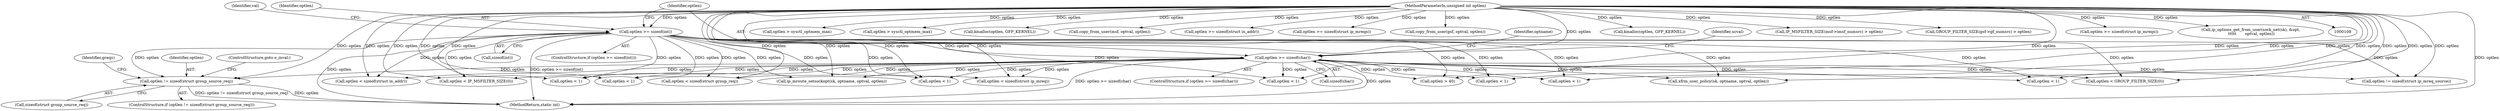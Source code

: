 digraph "0_linux_f6d8bd051c391c1c0458a30b2a7abcd939329259_26@API" {
"1001202" [label="(Call,optlen != sizeof(struct group_source_req))"];
"1000227" [label="(Call,optlen >= sizeof(char))"];
"1000211" [label="(Call,optlen >= sizeof(int))"];
"1000113" [label="(MethodParameterIn,unsigned int optlen)"];
"1001402" [label="(Call,optlen < GROUP_FILTER_SIZE(0))"];
"1000849" [label="(Call,optlen < sizeof(struct ip_mreq))"];
"1001202" [label="(Call,optlen != sizeof(struct group_source_req))"];
"1001206" [label="(ControlStructure,goto e_inval;)"];
"1000517" [label="(Call,optlen < 1)"];
"1001608" [label="(Call,optlen < 1)"];
"1000213" [label="(Call,sizeof(int))"];
"1000227" [label="(Call,optlen >= sizeof(char))"];
"1000228" [label="(Identifier,optlen)"];
"1000226" [label="(ControlStructure,if (optlen >= sizeof(char)))"];
"1000113" [label="(MethodParameterIn,unsigned int optlen)"];
"1001005" [label="(Call,optlen != sizeof(struct ip_mreq_source))"];
"1000229" [label="(Call,sizeof(char))"];
"1001640" [label="(Call,optlen < 1)"];
"1001683" [label="(Call,optlen < 1)"];
"1000272" [label="(Call,optlen > 40)"];
"1000683" [label="(Call,optlen < sizeof(struct in_addr))"];
"1001408" [label="(Call,optlen > sysctl_optmem_max)"];
"1000916" [label="(Call,optlen > sysctl_optmem_max)"];
"1000927" [label="(Call,kmalloc(optlen, GFP_KERNEL))"];
"1000944" [label="(Call,copy_from_user(msf, optval, optlen))"];
"1000212" [label="(Identifier,optlen)"];
"1000910" [label="(Call,optlen < IP_MSFILTER_SIZE(0))"];
"1000235" [label="(Identifier,ucval)"];
"1001697" [label="(Call,optlen < 1)"];
"1001203" [label="(Identifier,optlen)"];
"1000716" [label="(Call,optlen >= sizeof(struct in_addr))"];
"1000693" [label="(Call,optlen >= sizeof(struct ip_mreqn))"];
"1001121" [label="(Call,optlen < sizeof(struct group_req))"];
"1001436" [label="(Call,copy_from_user(gsf, optval, optlen))"];
"1001204" [label="(Call,sizeof(struct group_source_req))"];
"1000251" [label="(Call,ip_mroute_setsockopt(sk, optname, optval, optlen))"];
"1001419" [label="(Call,kmalloc(optlen, GFP_KERNEL))"];
"1000973" [label="(Call,IP_MSFILTER_SIZE(msf->imsf_numsrc) > optlen)"];
"1000627" [label="(Call,optlen < 1)"];
"1000656" [label="(Call,optlen < 1)"];
"1001460" [label="(Call,GROUP_FILTER_SIZE(gsf->gf_numsrc) > optlen)"];
"1000218" [label="(Identifier,val)"];
"1000249" [label="(Identifier,optname)"];
"1000210" [label="(ControlStructure,if (optlen >= sizeof(int)))"];
"1001665" [label="(Call,xfrm_user_policy(sk, optname, optval, optlen))"];
"1001210" [label="(Identifier,greqs)"];
"1001201" [label="(ControlStructure,if (optlen != sizeof(struct group_source_req)))"];
"1000859" [label="(Call,optlen >= sizeof(struct ip_mreqn))"];
"1001732" [label="(MethodReturn,static int)"];
"1000211" [label="(Call,optlen >= sizeof(int))"];
"1000278" [label="(Call,ip_options_get_from_user(sock_net(sk), &opt,\n \t\t\t\t\t       optval, optlen))"];
"1001202" -> "1001201"  [label="AST: "];
"1001202" -> "1001204"  [label="CFG: "];
"1001203" -> "1001202"  [label="AST: "];
"1001204" -> "1001202"  [label="AST: "];
"1001206" -> "1001202"  [label="CFG: "];
"1001210" -> "1001202"  [label="CFG: "];
"1001202" -> "1001732"  [label="DDG: optlen != sizeof(struct group_source_req)"];
"1001202" -> "1001732"  [label="DDG: optlen"];
"1000227" -> "1001202"  [label="DDG: optlen"];
"1000211" -> "1001202"  [label="DDG: optlen"];
"1000113" -> "1001202"  [label="DDG: optlen"];
"1000227" -> "1000226"  [label="AST: "];
"1000227" -> "1000229"  [label="CFG: "];
"1000228" -> "1000227"  [label="AST: "];
"1000229" -> "1000227"  [label="AST: "];
"1000235" -> "1000227"  [label="CFG: "];
"1000249" -> "1000227"  [label="CFG: "];
"1000227" -> "1001732"  [label="DDG: optlen >= sizeof(char)"];
"1000227" -> "1001732"  [label="DDG: optlen"];
"1000211" -> "1000227"  [label="DDG: optlen"];
"1000113" -> "1000227"  [label="DDG: optlen"];
"1000227" -> "1000251"  [label="DDG: optlen"];
"1000227" -> "1000272"  [label="DDG: optlen"];
"1000227" -> "1000517"  [label="DDG: optlen"];
"1000227" -> "1000627"  [label="DDG: optlen"];
"1000227" -> "1000656"  [label="DDG: optlen"];
"1000227" -> "1000683"  [label="DDG: optlen"];
"1000227" -> "1000849"  [label="DDG: optlen"];
"1000227" -> "1000910"  [label="DDG: optlen"];
"1000227" -> "1001005"  [label="DDG: optlen"];
"1000227" -> "1001121"  [label="DDG: optlen"];
"1000227" -> "1001402"  [label="DDG: optlen"];
"1000227" -> "1001608"  [label="DDG: optlen"];
"1000227" -> "1001640"  [label="DDG: optlen"];
"1000227" -> "1001665"  [label="DDG: optlen"];
"1000227" -> "1001683"  [label="DDG: optlen"];
"1000227" -> "1001697"  [label="DDG: optlen"];
"1000211" -> "1000210"  [label="AST: "];
"1000211" -> "1000213"  [label="CFG: "];
"1000212" -> "1000211"  [label="AST: "];
"1000213" -> "1000211"  [label="AST: "];
"1000218" -> "1000211"  [label="CFG: "];
"1000228" -> "1000211"  [label="CFG: "];
"1000211" -> "1001732"  [label="DDG: optlen"];
"1000211" -> "1001732"  [label="DDG: optlen >= sizeof(int)"];
"1000113" -> "1000211"  [label="DDG: optlen"];
"1000211" -> "1000251"  [label="DDG: optlen"];
"1000211" -> "1000272"  [label="DDG: optlen"];
"1000211" -> "1000517"  [label="DDG: optlen"];
"1000211" -> "1000627"  [label="DDG: optlen"];
"1000211" -> "1000656"  [label="DDG: optlen"];
"1000211" -> "1000683"  [label="DDG: optlen"];
"1000211" -> "1000849"  [label="DDG: optlen"];
"1000211" -> "1000910"  [label="DDG: optlen"];
"1000211" -> "1001005"  [label="DDG: optlen"];
"1000211" -> "1001121"  [label="DDG: optlen"];
"1000211" -> "1001402"  [label="DDG: optlen"];
"1000211" -> "1001608"  [label="DDG: optlen"];
"1000211" -> "1001640"  [label="DDG: optlen"];
"1000211" -> "1001665"  [label="DDG: optlen"];
"1000211" -> "1001683"  [label="DDG: optlen"];
"1000211" -> "1001697"  [label="DDG: optlen"];
"1000113" -> "1000108"  [label="AST: "];
"1000113" -> "1001732"  [label="DDG: optlen"];
"1000113" -> "1000251"  [label="DDG: optlen"];
"1000113" -> "1000272"  [label="DDG: optlen"];
"1000113" -> "1000278"  [label="DDG: optlen"];
"1000113" -> "1000517"  [label="DDG: optlen"];
"1000113" -> "1000627"  [label="DDG: optlen"];
"1000113" -> "1000656"  [label="DDG: optlen"];
"1000113" -> "1000683"  [label="DDG: optlen"];
"1000113" -> "1000693"  [label="DDG: optlen"];
"1000113" -> "1000716"  [label="DDG: optlen"];
"1000113" -> "1000849"  [label="DDG: optlen"];
"1000113" -> "1000859"  [label="DDG: optlen"];
"1000113" -> "1000910"  [label="DDG: optlen"];
"1000113" -> "1000916"  [label="DDG: optlen"];
"1000113" -> "1000927"  [label="DDG: optlen"];
"1000113" -> "1000944"  [label="DDG: optlen"];
"1000113" -> "1000973"  [label="DDG: optlen"];
"1000113" -> "1001005"  [label="DDG: optlen"];
"1000113" -> "1001121"  [label="DDG: optlen"];
"1000113" -> "1001402"  [label="DDG: optlen"];
"1000113" -> "1001408"  [label="DDG: optlen"];
"1000113" -> "1001419"  [label="DDG: optlen"];
"1000113" -> "1001436"  [label="DDG: optlen"];
"1000113" -> "1001460"  [label="DDG: optlen"];
"1000113" -> "1001608"  [label="DDG: optlen"];
"1000113" -> "1001640"  [label="DDG: optlen"];
"1000113" -> "1001665"  [label="DDG: optlen"];
"1000113" -> "1001683"  [label="DDG: optlen"];
"1000113" -> "1001697"  [label="DDG: optlen"];
}

